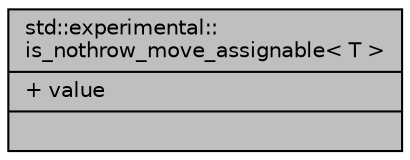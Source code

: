 digraph "std::experimental::is_nothrow_move_assignable&lt; T &gt;"
{
 // INTERACTIVE_SVG=YES
  edge [fontname="Helvetica",fontsize="10",labelfontname="Helvetica",labelfontsize="10"];
  node [fontname="Helvetica",fontsize="10",shape=record];
  Node1 [label="{std::experimental::\lis_nothrow_move_assignable\< T \>\n|+ value\l|}",height=0.2,width=0.4,color="black", fillcolor="grey75", style="filled", fontcolor="black"];
}
